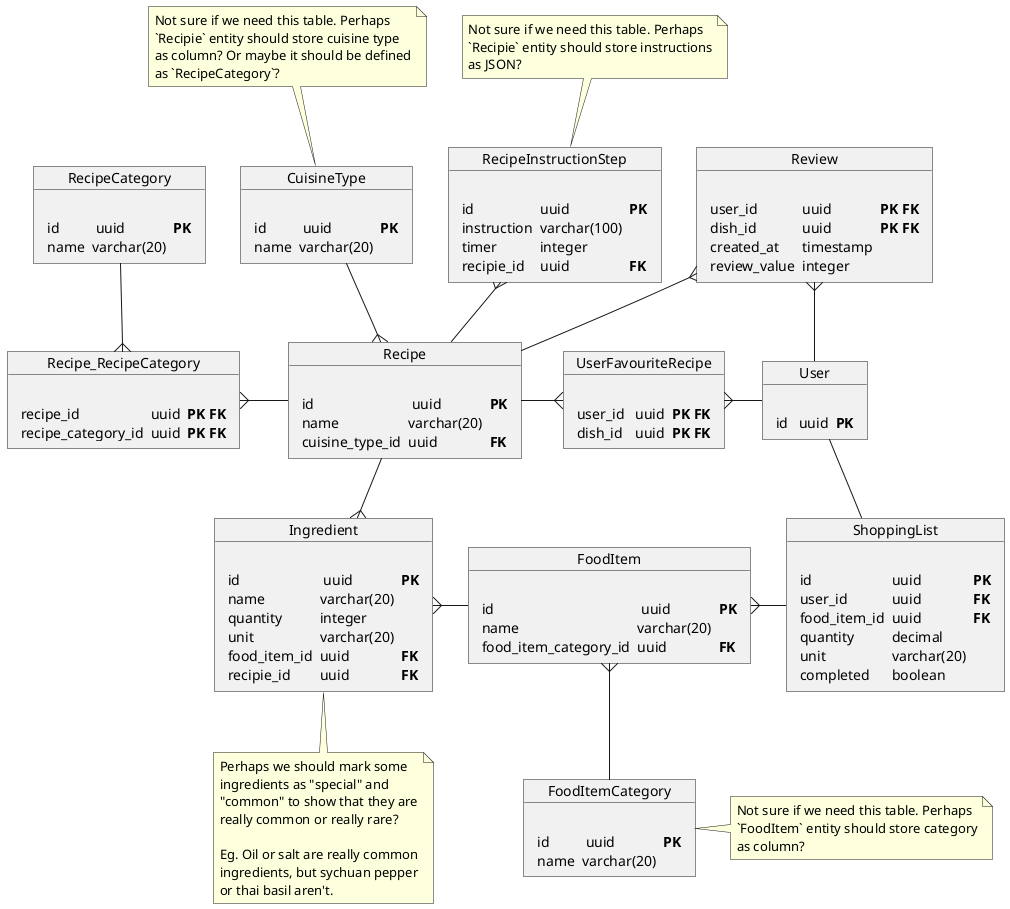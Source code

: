 @startuml
object Recipe  {
    <#F1F1F1,#F1F1F1>|= |= |= |
    | id |  uuid | **PK** |
    | name | varchar(20) |
    | cuisine_type_id | uuid | **FK** |
}

object RecipeInstructionStep {
    <#F1F1F1,#F1F1F1>|= |= |= |
    | id | uuid | **PK** |
    | instruction | varchar(100) |
    | timer | integer |
    | recipie_id | uuid | **FK** |
}

note top of RecipeInstructionStep
    Not sure if we need this table. Perhaps
    `Recipie` entity should store instructions
    as JSON?
end note

object Ingredient {
  <#F1F1F1,#F1F1F1>|= |= |= |
    | id |  uuid | **PK** |
    | name | varchar(20) |
    | quantity | integer |
    | unit | varchar(20) |
    | food_item_id | uuid| **FK** |
    | recipie_id | uuid | **FK** |
}

note bottom of Ingredient
    Perhaps we should mark some
    ingredients as "special" and
    "common" to show that they are
    really common or really rare?

    Eg. Oil or salt are really common
    ingredients, but sychuan pepper
    or thai basil aren't.
end note

object FoodItem {
  <#F1F1F1,#F1F1F1>|= |= |= |
    | id |  uuid | **PK** |
    | name | varchar(20) |
    | food_item_category_id | uuid | **FK** |
}

object FoodItemCategory {
  <#F1F1F1,#F1F1F1>|= |= |= |
    | id |  uuid | **PK** |
    | name | varchar(20) |
}

note right of FoodItemCategory
    Not sure if we need this table. Perhaps
    `FoodItem` entity should store category
    as column?
end note

object CuisineType {
    <#F1F1F1,#F1F1F1>|= |= |= |
    | id |  uuid | **PK** |
    | name | varchar(20) |
}

note top of CuisineType
    Not sure if we need this table. Perhaps
    `Recipie` entity should store cuisine type
    as column? Or maybe it should be defined
    as `RecipeCategory`?
end note

object RecipeCategory {
    <#F1F1F1,#F1F1F1>|= |= |= |
    | id |  uuid | **PK** |
    | name | varchar(20) |
}

object Recipe_RecipeCategory {
    <#F1F1F1,#F1F1F1>|= |= |= |
    | recipe_id | uuid | **PK FK** |
    | recipe_category_id | uuid | **PK FK** |
}

object User {
    <#F1F1F1,#F1F1F1>|= |= |= |
    | id |  uuid | **PK** |
}

object UserFavouriteRecipe {
    <#F1F1F1,#F1F1F1>|= |= |= |
    | user_id |  uuid | **PK FK** |
    | dish_id |  uuid | **PK FK** |
}

object Review {
    <#F1F1F1,#F1F1F1>|= |= |= |
    | user_id | uuid | **PK FK** |
    | dish_id | uuid | **PK FK** |
    | created_at | timestamp | |
    | review_value | integer | |
}

object ShoppingList {
    <#F1F1F1,#F1F1F1>|= |= |= |
    | id | uuid | **PK** |
    | user_id | uuid | **FK** |
    | food_item_id | uuid | **FK** |
    | quantity | decimal | |
    | unit | varchar(20) | |
    | completed | boolean | |
}

Recipe -down-{ Ingredient
RecipeInstructionStep }-- Recipe
Ingredient }-right- FoodItem
FoodItem }-- FoodItemCategory
Recipe }-up- CuisineType
Recipe -left-{ Recipe_RecipeCategory
Recipe_RecipeCategory }-up- RecipeCategory
Recipe -right-{ UserFavouriteRecipe
UserFavouriteRecipe }-right- User
Recipe -up-{ Review
Review }-down- User
User -- ShoppingList
ShoppingList -left-{ FoodItem
@enduml